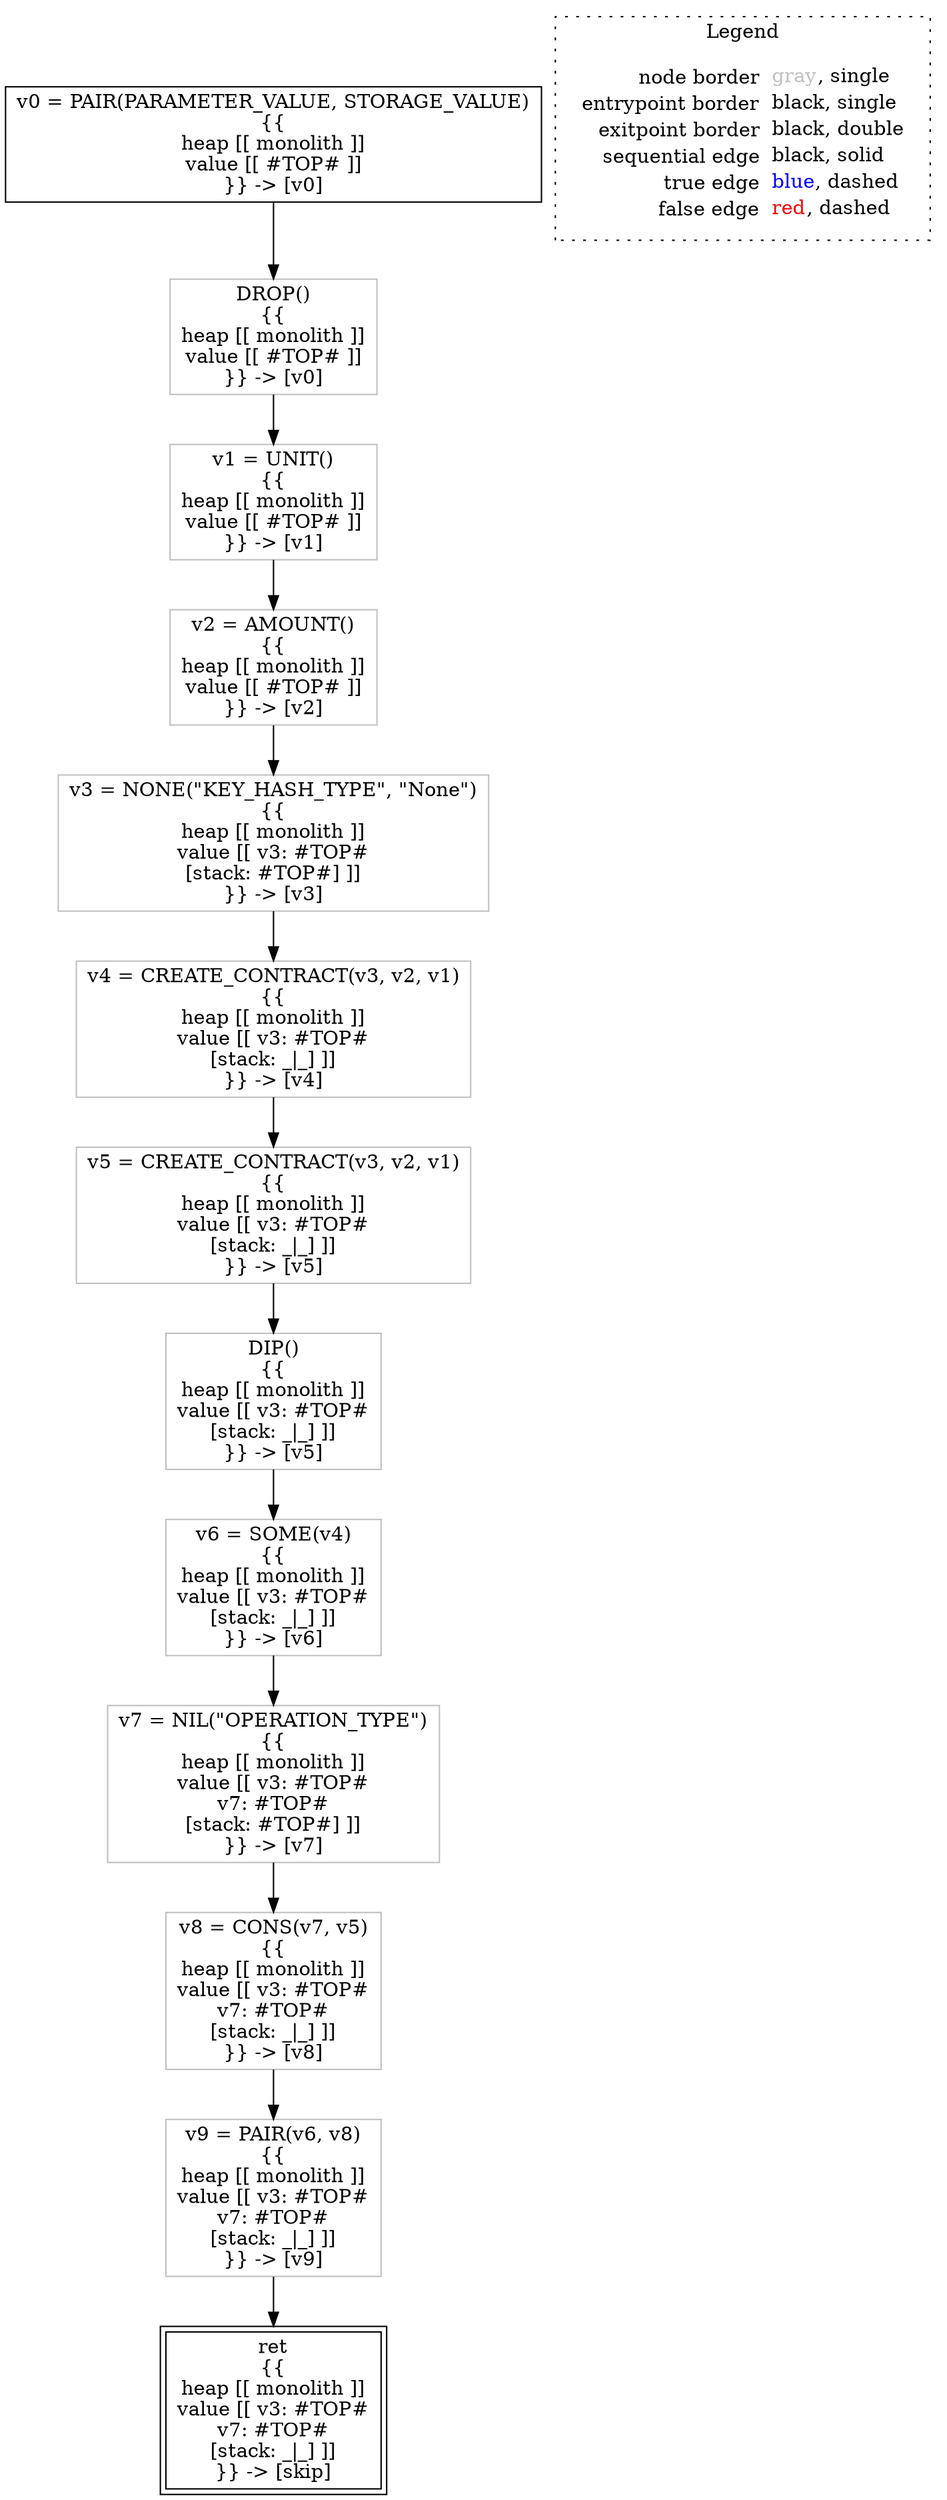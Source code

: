 digraph {
	"node0" [shape="rect",color="black",label=<v0 = PAIR(PARAMETER_VALUE, STORAGE_VALUE)<BR/>{{<BR/>heap [[ monolith ]]<BR/>value [[ #TOP# ]]<BR/>}} -&gt; [v0]>];
	"node1" [shape="rect",color="gray",label=<v4 = CREATE_CONTRACT(v3, v2, v1)<BR/>{{<BR/>heap [[ monolith ]]<BR/>value [[ v3: #TOP#<BR/>[stack: _|_] ]]<BR/>}} -&gt; [v4]>];
	"node2" [shape="rect",color="gray",label=<v5 = CREATE_CONTRACT(v3, v2, v1)<BR/>{{<BR/>heap [[ monolith ]]<BR/>value [[ v3: #TOP#<BR/>[stack: _|_] ]]<BR/>}} -&gt; [v5]>];
	"node3" [shape="rect",color="gray",label=<v7 = NIL(&quot;OPERATION_TYPE&quot;)<BR/>{{<BR/>heap [[ monolith ]]<BR/>value [[ v3: #TOP#<BR/>v7: #TOP#<BR/>[stack: #TOP#] ]]<BR/>}} -&gt; [v7]>];
	"node4" [shape="rect",color="gray",label=<DROP()<BR/>{{<BR/>heap [[ monolith ]]<BR/>value [[ #TOP# ]]<BR/>}} -&gt; [v0]>];
	"node5" [shape="rect",color="gray",label=<v6 = SOME(v4)<BR/>{{<BR/>heap [[ monolith ]]<BR/>value [[ v3: #TOP#<BR/>[stack: _|_] ]]<BR/>}} -&gt; [v6]>];
	"node6" [shape="rect",color="gray",label=<v9 = PAIR(v6, v8)<BR/>{{<BR/>heap [[ monolith ]]<BR/>value [[ v3: #TOP#<BR/>v7: #TOP#<BR/>[stack: _|_] ]]<BR/>}} -&gt; [v9]>];
	"node7" [shape="rect",color="gray",label=<v8 = CONS(v7, v5)<BR/>{{<BR/>heap [[ monolith ]]<BR/>value [[ v3: #TOP#<BR/>v7: #TOP#<BR/>[stack: _|_] ]]<BR/>}} -&gt; [v8]>];
	"node8" [shape="rect",color="gray",label=<v3 = NONE(&quot;KEY_HASH_TYPE&quot;, &quot;None&quot;)<BR/>{{<BR/>heap [[ monolith ]]<BR/>value [[ v3: #TOP#<BR/>[stack: #TOP#] ]]<BR/>}} -&gt; [v3]>];
	"node9" [shape="rect",color="black",peripheries="2",label=<ret<BR/>{{<BR/>heap [[ monolith ]]<BR/>value [[ v3: #TOP#<BR/>v7: #TOP#<BR/>[stack: _|_] ]]<BR/>}} -&gt; [skip]>];
	"node10" [shape="rect",color="gray",label=<DIP()<BR/>{{<BR/>heap [[ monolith ]]<BR/>value [[ v3: #TOP#<BR/>[stack: _|_] ]]<BR/>}} -&gt; [v5]>];
	"node11" [shape="rect",color="gray",label=<v1 = UNIT()<BR/>{{<BR/>heap [[ monolith ]]<BR/>value [[ #TOP# ]]<BR/>}} -&gt; [v1]>];
	"node12" [shape="rect",color="gray",label=<v2 = AMOUNT()<BR/>{{<BR/>heap [[ monolith ]]<BR/>value [[ #TOP# ]]<BR/>}} -&gt; [v2]>];
	"node1" -> "node2" [color="black"];
	"node2" -> "node10" [color="black"];
	"node3" -> "node7" [color="black"];
	"node4" -> "node11" [color="black"];
	"node5" -> "node3" [color="black"];
	"node6" -> "node9" [color="black"];
	"node7" -> "node6" [color="black"];
	"node0" -> "node4" [color="black"];
	"node8" -> "node1" [color="black"];
	"node10" -> "node5" [color="black"];
	"node11" -> "node12" [color="black"];
	"node12" -> "node8" [color="black"];
subgraph cluster_legend {
	label="Legend";
	style=dotted;
	node [shape=plaintext];
	"legend" [label=<<table border="0" cellpadding="2" cellspacing="0" cellborder="0"><tr><td align="right">node border&nbsp;</td><td align="left"><font color="gray">gray</font>, single</td></tr><tr><td align="right">entrypoint border&nbsp;</td><td align="left"><font color="black">black</font>, single</td></tr><tr><td align="right">exitpoint border&nbsp;</td><td align="left"><font color="black">black</font>, double</td></tr><tr><td align="right">sequential edge&nbsp;</td><td align="left"><font color="black">black</font>, solid</td></tr><tr><td align="right">true edge&nbsp;</td><td align="left"><font color="blue">blue</font>, dashed</td></tr><tr><td align="right">false edge&nbsp;</td><td align="left"><font color="red">red</font>, dashed</td></tr></table>>];
}

}
